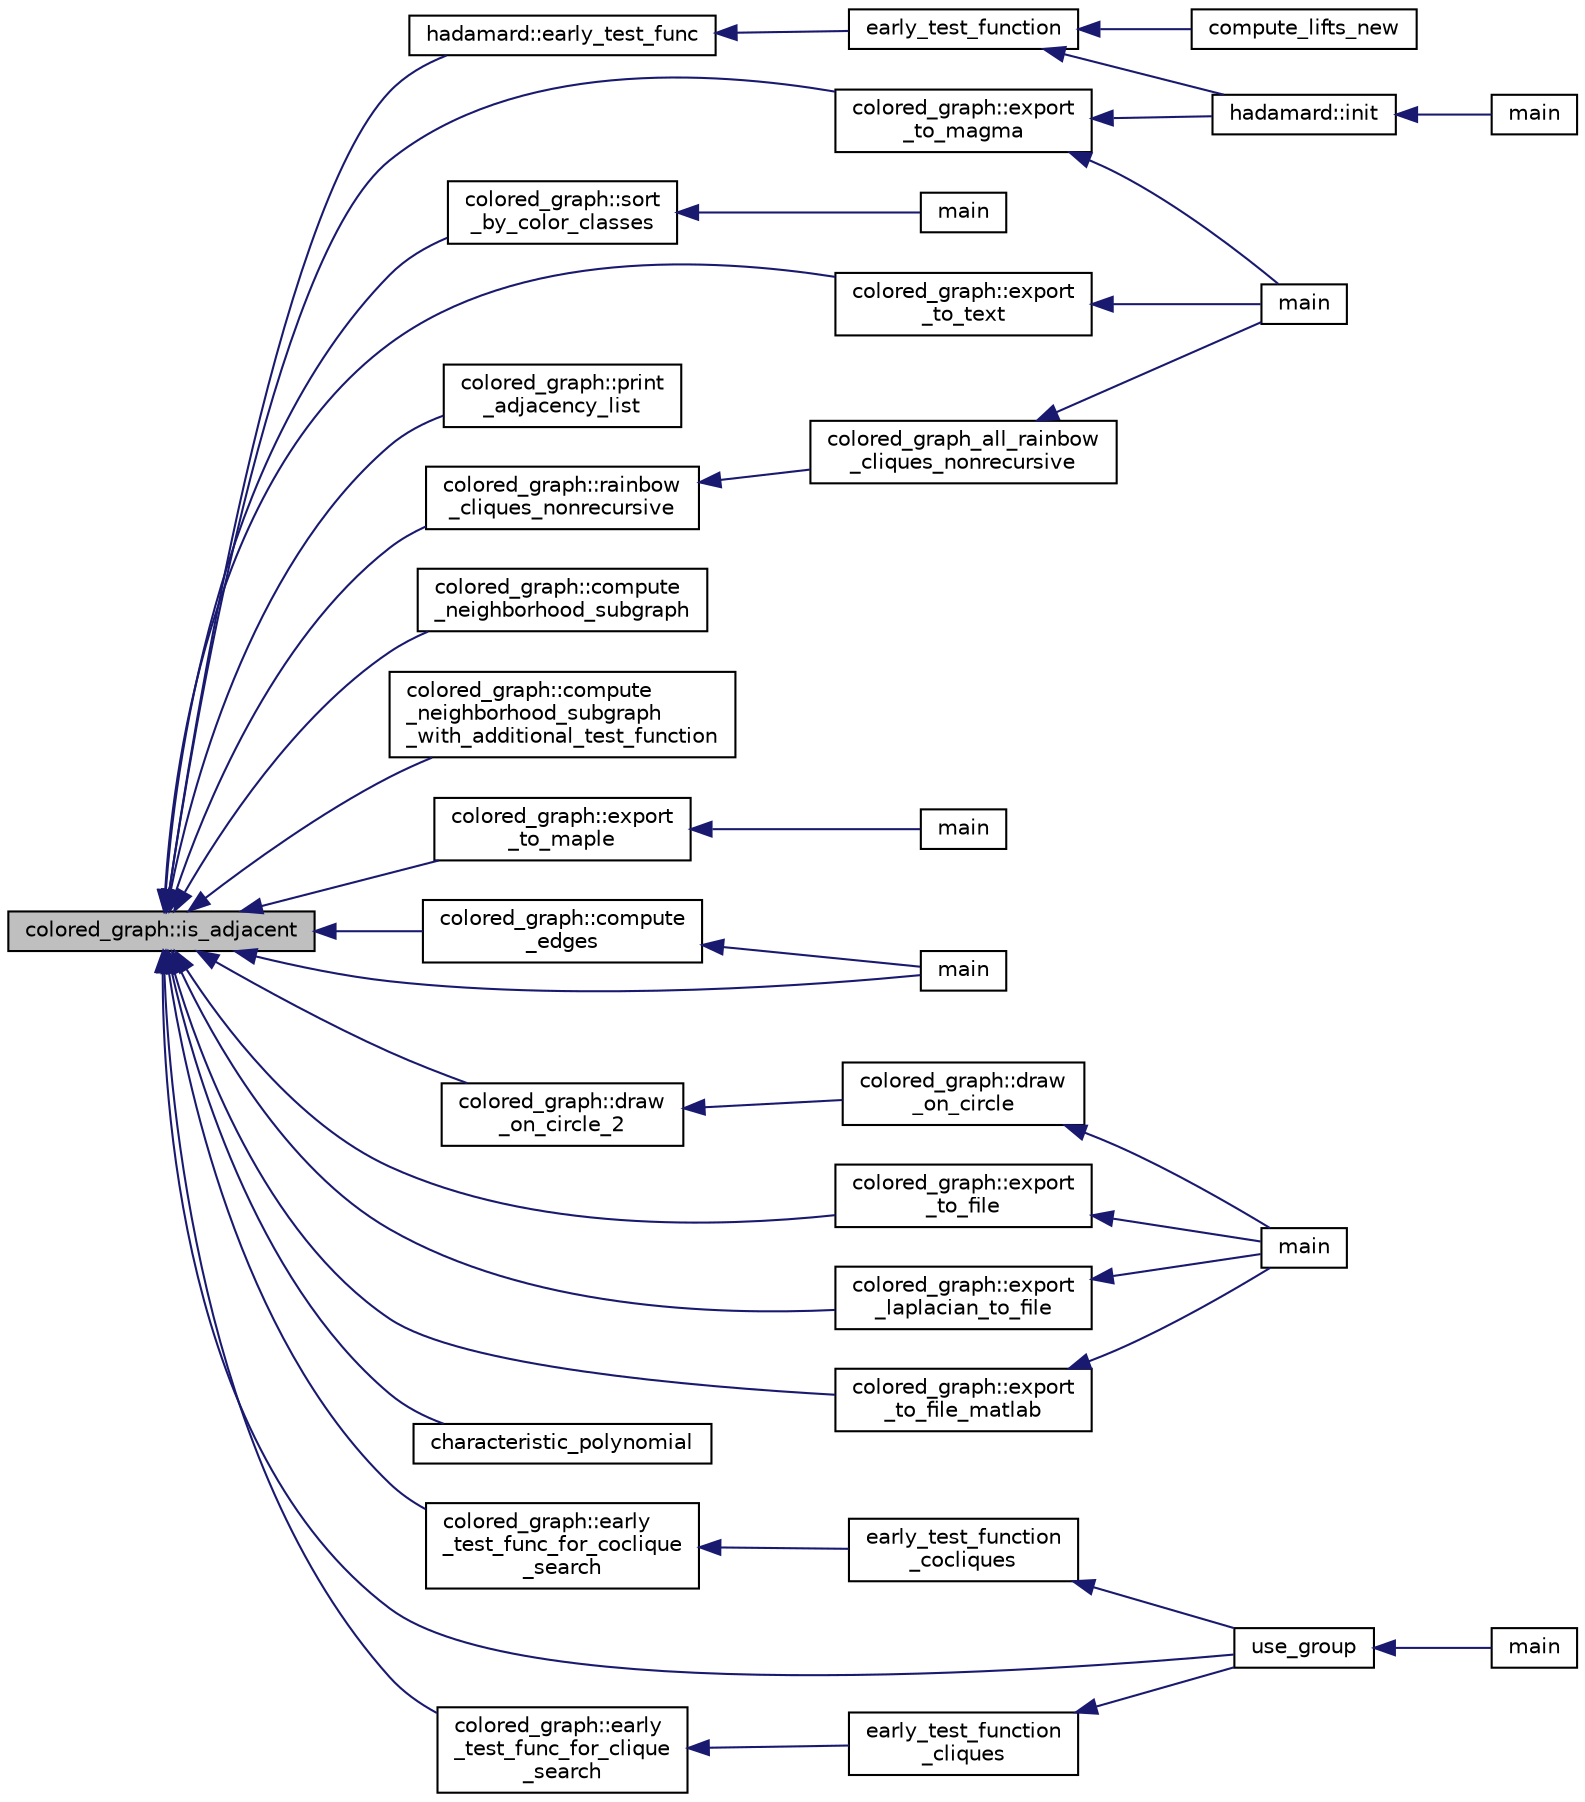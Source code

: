 digraph "colored_graph::is_adjacent"
{
  edge [fontname="Helvetica",fontsize="10",labelfontname="Helvetica",labelfontsize="10"];
  node [fontname="Helvetica",fontsize="10",shape=record];
  rankdir="LR";
  Node474 [label="colored_graph::is_adjacent",height=0.2,width=0.4,color="black", fillcolor="grey75", style="filled", fontcolor="black"];
  Node474 -> Node475 [dir="back",color="midnightblue",fontsize="10",style="solid",fontname="Helvetica"];
  Node475 [label="hadamard::early_test_func",height=0.2,width=0.4,color="black", fillcolor="white", style="filled",URL="$d7/dbb/classhadamard.html#a299a7a683de28326c93c8fd5b9545144"];
  Node475 -> Node476 [dir="back",color="midnightblue",fontsize="10",style="solid",fontname="Helvetica"];
  Node476 [label="early_test_function",height=0.2,width=0.4,color="black", fillcolor="white", style="filled",URL="$dd/d1d/hadamard_8_c.html#a31cd862d97914e4206b42d1c9a898353"];
  Node476 -> Node477 [dir="back",color="midnightblue",fontsize="10",style="solid",fontname="Helvetica"];
  Node477 [label="hadamard::init",height=0.2,width=0.4,color="black", fillcolor="white", style="filled",URL="$d7/dbb/classhadamard.html#a16af359850b8bdd0d2a73e260d496c33"];
  Node477 -> Node478 [dir="back",color="midnightblue",fontsize="10",style="solid",fontname="Helvetica"];
  Node478 [label="main",height=0.2,width=0.4,color="black", fillcolor="white", style="filled",URL="$dd/d1d/hadamard_8_c.html#a3c04138a5bfe5d72780bb7e82a18e627"];
  Node476 -> Node479 [dir="back",color="midnightblue",fontsize="10",style="solid",fontname="Helvetica"];
  Node479 [label="compute_lifts_new",height=0.2,width=0.4,color="black", fillcolor="white", style="filled",URL="$d0/d76/tl__algebra__and__number__theory_8h.html#a7572cd3732ca8df324632282e9002dc4"];
  Node474 -> Node480 [dir="back",color="midnightblue",fontsize="10",style="solid",fontname="Helvetica"];
  Node480 [label="use_group",height=0.2,width=0.4,color="black", fillcolor="white", style="filled",URL="$d9/d9f/all__cliques_8_c.html#aba62531e97173264c39afe2c7857af31"];
  Node480 -> Node481 [dir="back",color="midnightblue",fontsize="10",style="solid",fontname="Helvetica"];
  Node481 [label="main",height=0.2,width=0.4,color="black", fillcolor="white", style="filled",URL="$d9/d9f/all__cliques_8_c.html#a3c04138a5bfe5d72780bb7e82a18e627"];
  Node474 -> Node482 [dir="back",color="midnightblue",fontsize="10",style="solid",fontname="Helvetica"];
  Node482 [label="main",height=0.2,width=0.4,color="black", fillcolor="white", style="filled",URL="$d9/dfa/all__cycles_8_c.html#a3c04138a5bfe5d72780bb7e82a18e627"];
  Node474 -> Node483 [dir="back",color="midnightblue",fontsize="10",style="solid",fontname="Helvetica"];
  Node483 [label="colored_graph::sort\l_by_color_classes",height=0.2,width=0.4,color="black", fillcolor="white", style="filled",URL="$dc/de2/classcolored__graph.html#a0d2f69593524ce6a4d8b25975f484d27"];
  Node483 -> Node484 [dir="back",color="midnightblue",fontsize="10",style="solid",fontname="Helvetica"];
  Node484 [label="main",height=0.2,width=0.4,color="black", fillcolor="white", style="filled",URL="$df/d6c/tools_2graph_8_c.html#a3c04138a5bfe5d72780bb7e82a18e627"];
  Node474 -> Node485 [dir="back",color="midnightblue",fontsize="10",style="solid",fontname="Helvetica"];
  Node485 [label="colored_graph::print\l_adjacency_list",height=0.2,width=0.4,color="black", fillcolor="white", style="filled",URL="$dc/de2/classcolored__graph.html#a9f05377d37929050e4c82cc1a3d65967"];
  Node474 -> Node486 [dir="back",color="midnightblue",fontsize="10",style="solid",fontname="Helvetica"];
  Node486 [label="colored_graph::draw\l_on_circle_2",height=0.2,width=0.4,color="black", fillcolor="white", style="filled",URL="$dc/de2/classcolored__graph.html#a5491c0aa5ba7e60fb694fe7fbbc5ce8a"];
  Node486 -> Node487 [dir="back",color="midnightblue",fontsize="10",style="solid",fontname="Helvetica"];
  Node487 [label="colored_graph::draw\l_on_circle",height=0.2,width=0.4,color="black", fillcolor="white", style="filled",URL="$dc/de2/classcolored__graph.html#af5b7af38772c569cc0d6ab1d7c1fe20b"];
  Node487 -> Node488 [dir="back",color="midnightblue",fontsize="10",style="solid",fontname="Helvetica"];
  Node488 [label="main",height=0.2,width=0.4,color="black", fillcolor="white", style="filled",URL="$d2/dfa/draw__colored__graph_8_c.html#a3c04138a5bfe5d72780bb7e82a18e627"];
  Node474 -> Node489 [dir="back",color="midnightblue",fontsize="10",style="solid",fontname="Helvetica"];
  Node489 [label="colored_graph::compute\l_neighborhood_subgraph",height=0.2,width=0.4,color="black", fillcolor="white", style="filled",URL="$dc/de2/classcolored__graph.html#abea9e2c972a799ae17763b8faad9c37a"];
  Node474 -> Node490 [dir="back",color="midnightblue",fontsize="10",style="solid",fontname="Helvetica"];
  Node490 [label="colored_graph::compute\l_neighborhood_subgraph\l_with_additional_test_function",height=0.2,width=0.4,color="black", fillcolor="white", style="filled",URL="$dc/de2/classcolored__graph.html#a8f463f37779583b7d4fed1ac35097c2c"];
  Node474 -> Node491 [dir="back",color="midnightblue",fontsize="10",style="solid",fontname="Helvetica"];
  Node491 [label="colored_graph::export\l_to_magma",height=0.2,width=0.4,color="black", fillcolor="white", style="filled",URL="$dc/de2/classcolored__graph.html#a766c05f1b628f86b4de896bce33ec0f2"];
  Node491 -> Node477 [dir="back",color="midnightblue",fontsize="10",style="solid",fontname="Helvetica"];
  Node491 -> Node492 [dir="back",color="midnightblue",fontsize="10",style="solid",fontname="Helvetica"];
  Node492 [label="main",height=0.2,width=0.4,color="black", fillcolor="white", style="filled",URL="$d4/d71/all__rainbow__cliques_8_c.html#a3c04138a5bfe5d72780bb7e82a18e627"];
  Node474 -> Node493 [dir="back",color="midnightblue",fontsize="10",style="solid",fontname="Helvetica"];
  Node493 [label="colored_graph::export\l_to_maple",height=0.2,width=0.4,color="black", fillcolor="white", style="filled",URL="$dc/de2/classcolored__graph.html#ae057d3dade40dc411c8fc59b3da5c3d7"];
  Node493 -> Node494 [dir="back",color="midnightblue",fontsize="10",style="solid",fontname="Helvetica"];
  Node494 [label="main",height=0.2,width=0.4,color="black", fillcolor="white", style="filled",URL="$d1/d0f/apps_2tools_2colored__graph_8_c.html#a3c04138a5bfe5d72780bb7e82a18e627"];
  Node474 -> Node495 [dir="back",color="midnightblue",fontsize="10",style="solid",fontname="Helvetica"];
  Node495 [label="colored_graph::export\l_to_text",height=0.2,width=0.4,color="black", fillcolor="white", style="filled",URL="$dc/de2/classcolored__graph.html#a3fb96af274568dd044df8e1e0f973202"];
  Node495 -> Node492 [dir="back",color="midnightblue",fontsize="10",style="solid",fontname="Helvetica"];
  Node474 -> Node496 [dir="back",color="midnightblue",fontsize="10",style="solid",fontname="Helvetica"];
  Node496 [label="colored_graph::export\l_laplacian_to_file",height=0.2,width=0.4,color="black", fillcolor="white", style="filled",URL="$dc/de2/classcolored__graph.html#a497d62a41adacc9650c83f6d8629608b"];
  Node496 -> Node488 [dir="back",color="midnightblue",fontsize="10",style="solid",fontname="Helvetica"];
  Node474 -> Node497 [dir="back",color="midnightblue",fontsize="10",style="solid",fontname="Helvetica"];
  Node497 [label="colored_graph::export\l_to_file_matlab",height=0.2,width=0.4,color="black", fillcolor="white", style="filled",URL="$dc/de2/classcolored__graph.html#a07a854d04202de45bb78cd9ae6efd521"];
  Node497 -> Node488 [dir="back",color="midnightblue",fontsize="10",style="solid",fontname="Helvetica"];
  Node474 -> Node498 [dir="back",color="midnightblue",fontsize="10",style="solid",fontname="Helvetica"];
  Node498 [label="colored_graph::early\l_test_func_for_coclique\l_search",height=0.2,width=0.4,color="black", fillcolor="white", style="filled",URL="$dc/de2/classcolored__graph.html#a0d66f950aadf478e4e02729c5a02e0cf"];
  Node498 -> Node499 [dir="back",color="midnightblue",fontsize="10",style="solid",fontname="Helvetica"];
  Node499 [label="early_test_function\l_cocliques",height=0.2,width=0.4,color="black", fillcolor="white", style="filled",URL="$d9/d9f/all__cliques_8_c.html#a76a03ce559765dd64a7e21f553acb888"];
  Node499 -> Node480 [dir="back",color="midnightblue",fontsize="10",style="solid",fontname="Helvetica"];
  Node474 -> Node500 [dir="back",color="midnightblue",fontsize="10",style="solid",fontname="Helvetica"];
  Node500 [label="colored_graph::rainbow\l_cliques_nonrecursive",height=0.2,width=0.4,color="black", fillcolor="white", style="filled",URL="$dc/de2/classcolored__graph.html#a5d74cba02be84471c6851912b0e2b49f"];
  Node500 -> Node501 [dir="back",color="midnightblue",fontsize="10",style="solid",fontname="Helvetica"];
  Node501 [label="colored_graph_all_rainbow\l_cliques_nonrecursive",height=0.2,width=0.4,color="black", fillcolor="white", style="filled",URL="$d7/d7e/graph__theory_8h.html#a204cb19516c6ebc2ea895da785b3ab37"];
  Node501 -> Node492 [dir="back",color="midnightblue",fontsize="10",style="solid",fontname="Helvetica"];
  Node474 -> Node502 [dir="back",color="midnightblue",fontsize="10",style="solid",fontname="Helvetica"];
  Node502 [label="characteristic_polynomial",height=0.2,width=0.4,color="black", fillcolor="white", style="filled",URL="$d2/dfa/draw__colored__graph_8_c.html#a62228dd6db2b90823a89d107af4b5d7a"];
  Node474 -> Node503 [dir="back",color="midnightblue",fontsize="10",style="solid",fontname="Helvetica"];
  Node503 [label="colored_graph::compute\l_edges",height=0.2,width=0.4,color="black", fillcolor="white", style="filled",URL="$dc/de2/classcolored__graph.html#a96fc94940e35bc6e6951bc355b48e5be"];
  Node503 -> Node482 [dir="back",color="midnightblue",fontsize="10",style="solid",fontname="Helvetica"];
  Node474 -> Node504 [dir="back",color="midnightblue",fontsize="10",style="solid",fontname="Helvetica"];
  Node504 [label="colored_graph::export\l_to_file",height=0.2,width=0.4,color="black", fillcolor="white", style="filled",URL="$dc/de2/classcolored__graph.html#a51fe2bb2a48069027ffef04450678b13"];
  Node504 -> Node488 [dir="back",color="midnightblue",fontsize="10",style="solid",fontname="Helvetica"];
  Node474 -> Node505 [dir="back",color="midnightblue",fontsize="10",style="solid",fontname="Helvetica"];
  Node505 [label="colored_graph::early\l_test_func_for_clique\l_search",height=0.2,width=0.4,color="black", fillcolor="white", style="filled",URL="$dc/de2/classcolored__graph.html#a1b241a243ef5c2d39d910403d28a083c"];
  Node505 -> Node506 [dir="back",color="midnightblue",fontsize="10",style="solid",fontname="Helvetica"];
  Node506 [label="early_test_function\l_cliques",height=0.2,width=0.4,color="black", fillcolor="white", style="filled",URL="$d9/d9f/all__cliques_8_c.html#a09f78bde7f687bf1bae36dd883bb182a"];
  Node506 -> Node480 [dir="back",color="midnightblue",fontsize="10",style="solid",fontname="Helvetica"];
}
